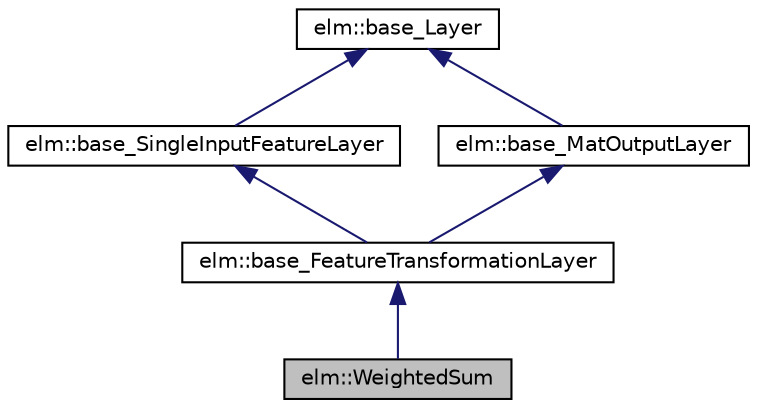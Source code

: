 digraph G
{
  edge [fontname="Helvetica",fontsize="10",labelfontname="Helvetica",labelfontsize="10"];
  node [fontname="Helvetica",fontsize="10",shape=record];
  Node1 [label="elm::WeightedSum",height=0.2,width=0.4,color="black", fillcolor="grey75", style="filled" fontcolor="black"];
  Node2 -> Node1 [dir="back",color="midnightblue",fontsize="10",style="solid",fontname="Helvetica"];
  Node2 [label="elm::base_FeatureTransformationLayer",height=0.2,width=0.4,color="black", fillcolor="white", style="filled",URL="$classelm_1_1base__FeatureTransformationLayer.html",tooltip="An intermediate base class for prviding a layer interface involving a transformation of a single inpu..."];
  Node3 -> Node2 [dir="back",color="midnightblue",fontsize="10",style="solid",fontname="Helvetica"];
  Node3 [label="elm::base_SingleInputFeatureLayer",height=0.2,width=0.4,color="black", fillcolor="white", style="filled",URL="$classelm_1_1base__SingleInputFeatureLayer.html",tooltip="base class for layer assuming single feature input, an intermediate layer implementation"];
  Node4 -> Node3 [dir="back",color="midnightblue",fontsize="10",style="solid",fontname="Helvetica"];
  Node4 [label="elm::base_Layer",height=0.2,width=0.4,color="black", fillcolor="white", style="filled",URL="$classelm_1_1base__Layer.html",tooltip="The Layer base class Overloaded constructor calls overloaded Reset() so you can implement Reset(confi..."];
  Node5 -> Node2 [dir="back",color="midnightblue",fontsize="10",style="solid",fontname="Helvetica"];
  Node5 [label="elm::base_MatOutputLayer",height=0.2,width=0.4,color="black", fillcolor="white", style="filled",URL="$classelm_1_1base__MatOutputLayer.html",tooltip="class for time-invariant layer"];
  Node4 -> Node5 [dir="back",color="midnightblue",fontsize="10",style="solid",fontname="Helvetica"];
}
